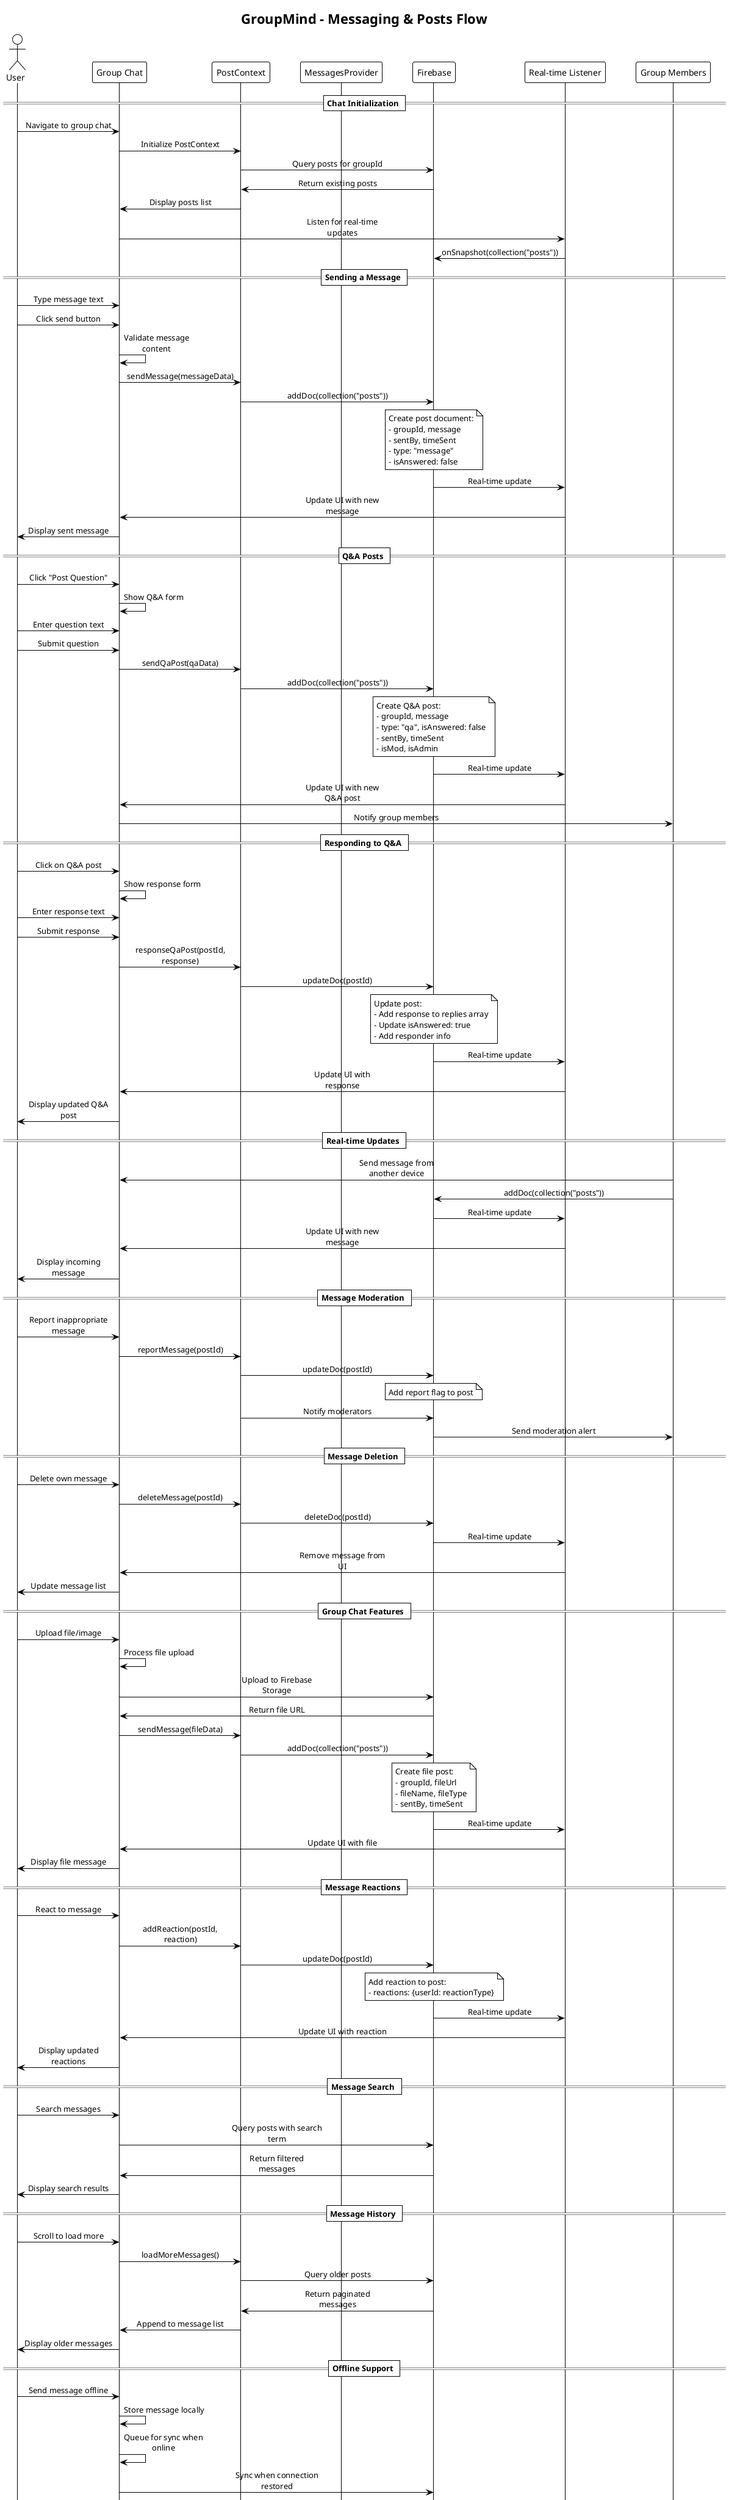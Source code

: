 @startuml Messaging & Posts Flow
!theme plain
skinparam maxMessageSize 150
skinparam sequenceMessageAlign center
skinparam ParticipantPadding 20
skinparam BoxPadding 10

title GroupMind - Messaging & Posts Flow

actor User
participant "Group Chat" as Chat
participant "PostContext" as Context
participant "MessagesProvider" as Messages
participant "Firebase" as DB
participant "Real-time Listener" as Listener
participant "Group Members" as Members

== Chat Initialization ==
User -> Chat: Navigate to group chat
Chat -> Context: Initialize PostContext
Context -> DB: Query posts for groupId
DB -> Context: Return existing posts
Context -> Chat: Display posts list
Chat -> Listener: Listen for real-time updates
Listener -> DB: onSnapshot(collection("posts"))

== Sending a Message ==
User -> Chat: Type message text
User -> Chat: Click send button
Chat -> Chat: Validate message content
Chat -> Context: sendMessage(messageData)
Context -> DB: addDoc(collection("posts"))
Note over DB: Create post document:\n- groupId, message\n- sentBy, timeSent\n- type: "message"\n- isAnswered: false
DB -> Listener: Real-time update
Listener -> Chat: Update UI with new message
Chat -> User: Display sent message

== Q&A Posts ==
User -> Chat: Click "Post Question"
Chat -> Chat: Show Q&A form
User -> Chat: Enter question text
User -> Chat: Submit question
Chat -> Context: sendQaPost(qaData)
Context -> DB: addDoc(collection("posts"))
Note over DB: Create Q&A post:\n- groupId, message\n- type: "qa", isAnswered: false\n- sentBy, timeSent\n- isMod, isAdmin
DB -> Listener: Real-time update
Listener -> Chat: Update UI with new Q&A post
Chat -> Members: Notify group members

== Responding to Q&A ==
User -> Chat: Click on Q&A post
Chat -> Chat: Show response form
User -> Chat: Enter response text
User -> Chat: Submit response
Chat -> Context: responseQaPost(postId, response)
Context -> DB: updateDoc(postId)
Note over DB: Update post:\n- Add response to replies array\n- Update isAnswered: true\n- Add responder info
DB -> Listener: Real-time update
Listener -> Chat: Update UI with response
Chat -> User: Display updated Q&A post

== Real-time Updates ==
Members -> Chat: Send message from another device
Members -> DB: addDoc(collection("posts"))
DB -> Listener: Real-time update
Listener -> Chat: Update UI with new message
Chat -> User: Display incoming message

== Message Moderation ==
User -> Chat: Report inappropriate message
Chat -> Context: reportMessage(postId)
Context -> DB: updateDoc(postId)
Note over DB: Add report flag to post
Context -> DB: Notify moderators
DB -> Members: Send moderation alert

== Message Deletion ==
User -> Chat: Delete own message
Chat -> Context: deleteMessage(postId)
Context -> DB: deleteDoc(postId)
DB -> Listener: Real-time update
Listener -> Chat: Remove message from UI
Chat -> User: Update message list

== Group Chat Features ==
User -> Chat: Upload file/image
Chat -> Chat: Process file upload
Chat -> DB: Upload to Firebase Storage
DB -> Chat: Return file URL
Chat -> Context: sendMessage(fileData)
Context -> DB: addDoc(collection("posts"))
Note over DB: Create file post:\n- groupId, fileUrl\n- fileName, fileType\n- sentBy, timeSent
DB -> Listener: Real-time update
Listener -> Chat: Update UI with file
Chat -> User: Display file message

== Message Reactions ==
User -> Chat: React to message
Chat -> Context: addReaction(postId, reaction)
Context -> DB: updateDoc(postId)
Note over DB: Add reaction to post:\n- reactions: {userId: reactionType}
DB -> Listener: Real-time update
Listener -> Chat: Update UI with reaction
Chat -> User: Display updated reactions

== Message Search ==
User -> Chat: Search messages
Chat -> DB: Query posts with search term
DB -> Chat: Return filtered messages
Chat -> User: Display search results

== Message History ==
User -> Chat: Scroll to load more
Chat -> Context: loadMoreMessages()
Context -> DB: Query older posts
DB -> Context: Return paginated messages
Context -> Chat: Append to message list
Chat -> User: Display older messages

== Offline Support ==
User -> Chat: Send message offline
Chat -> Chat: Store message locally
Chat -> Chat: Queue for sync when online
Chat -> DB: Sync when connection restored
DB -> Chat: Confirm message sent
Chat -> User: Update message status

@enduml 